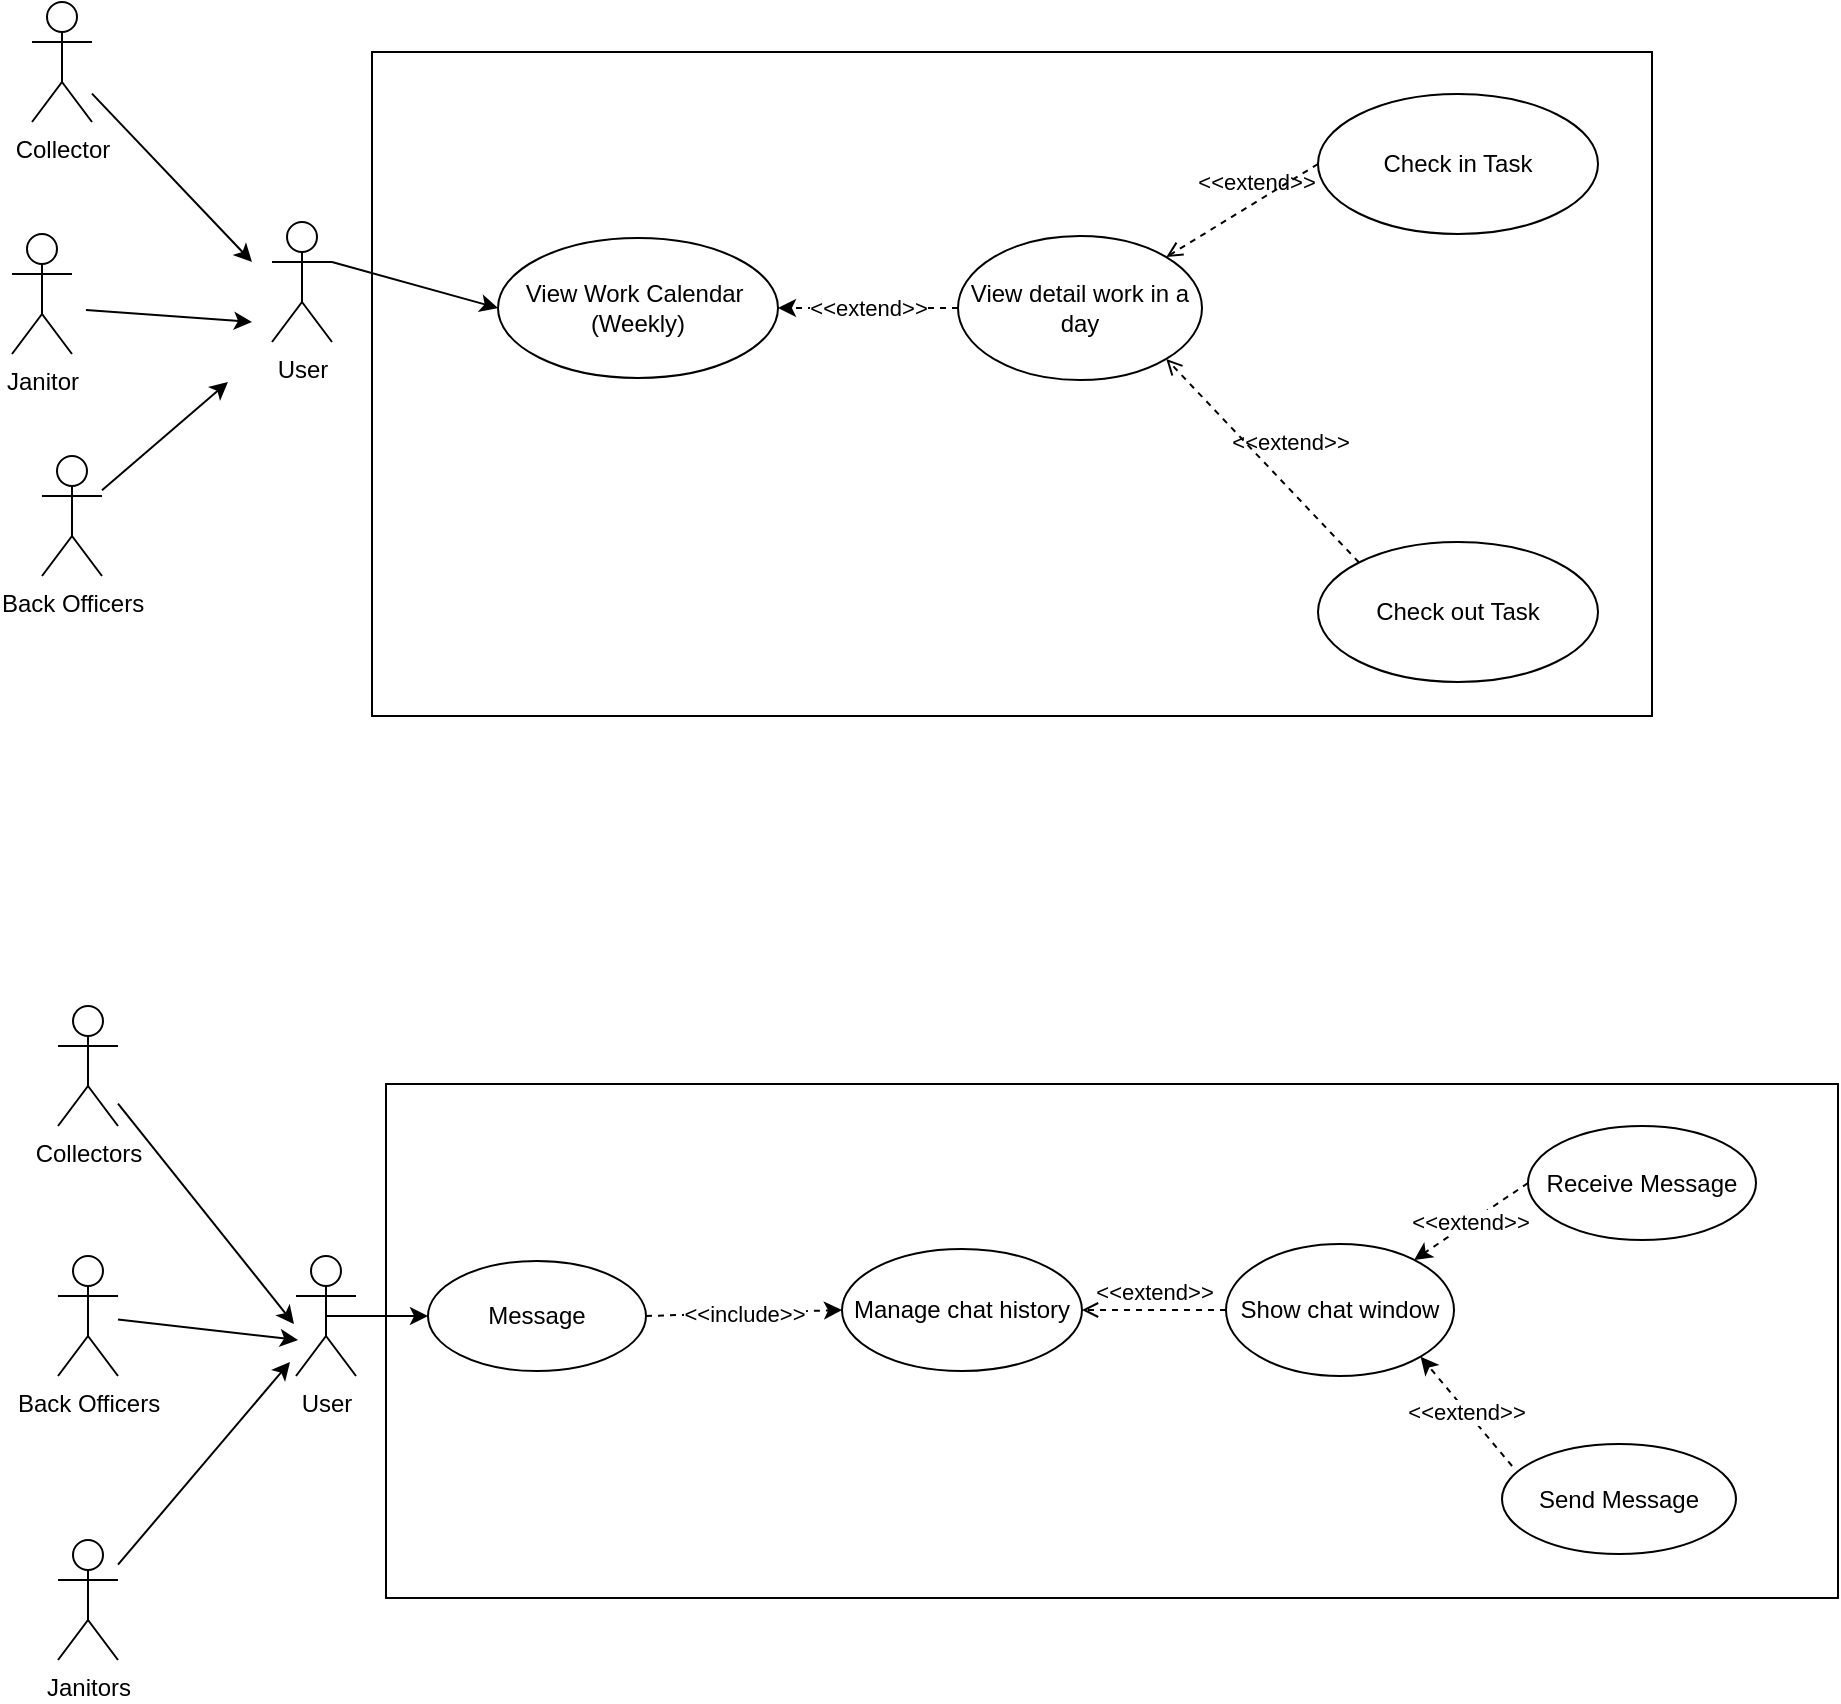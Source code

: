 <mxfile version="20.4.0" type="github">
  <diagram id="morUU9cmWAKuv26tPhOT" name="Page-1">
    <mxGraphModel dx="2062" dy="1122" grid="0" gridSize="10" guides="1" tooltips="1" connect="1" arrows="1" fold="1" page="1" pageScale="1" pageWidth="850" pageHeight="1100" math="0" shadow="0">
      <root>
        <mxCell id="0" />
        <mxCell id="1" parent="0" />
        <mxCell id="6g6HjUsRQfOjPdALg57s-23" value="" style="rounded=0;whiteSpace=wrap;html=1;" parent="1" vertex="1">
          <mxGeometry x="197" y="671" width="726" height="257" as="geometry" />
        </mxCell>
        <mxCell id="KAvdYZoepcuMUja05QPj-29" value="" style="rounded=0;whiteSpace=wrap;html=1;" parent="1" vertex="1">
          <mxGeometry x="190" y="155" width="640" height="332" as="geometry" />
        </mxCell>
        <mxCell id="r7qlhUp3-8EhurvDB-x7-3" value="User" style="shape=umlActor;verticalLabelPosition=bottom;verticalAlign=top;html=1;" parent="1" vertex="1">
          <mxGeometry x="140" y="240" width="30" height="60" as="geometry" />
        </mxCell>
        <mxCell id="r7qlhUp3-8EhurvDB-x7-14" value="View Work Calendar&amp;nbsp;&lt;br&gt;(Weekly)" style="ellipse;whiteSpace=wrap;html=1;" parent="1" vertex="1">
          <mxGeometry x="253" y="248" width="140" height="70" as="geometry" />
        </mxCell>
        <mxCell id="KAvdYZoepcuMUja05QPj-5" value="" style="endArrow=classic;html=1;rounded=0;exitX=1;exitY=0.333;exitDx=0;exitDy=0;exitPerimeter=0;entryX=0;entryY=0.5;entryDx=0;entryDy=0;" parent="1" source="r7qlhUp3-8EhurvDB-x7-3" target="r7qlhUp3-8EhurvDB-x7-14" edge="1">
          <mxGeometry width="50" height="50" relative="1" as="geometry">
            <mxPoint x="200" y="260" as="sourcePoint" />
            <mxPoint x="275.072" y="287.684" as="targetPoint" />
          </mxGeometry>
        </mxCell>
        <mxCell id="KAvdYZoepcuMUja05QPj-16" value="Collector" style="shape=umlActor;verticalLabelPosition=bottom;verticalAlign=top;html=1;" parent="1" vertex="1">
          <mxGeometry x="20" y="130" width="30" height="60" as="geometry" />
        </mxCell>
        <mxCell id="KAvdYZoepcuMUja05QPj-17" value="Janitor" style="shape=umlActor;verticalLabelPosition=bottom;verticalAlign=top;html=1;" parent="1" vertex="1">
          <mxGeometry x="10" y="246" width="30" height="60" as="geometry" />
        </mxCell>
        <mxCell id="KAvdYZoepcuMUja05QPj-19" value="" style="endArrow=classic;html=1;rounded=0;" parent="1" source="KAvdYZoepcuMUja05QPj-16" edge="1">
          <mxGeometry width="50" height="50" relative="1" as="geometry">
            <mxPoint x="70" y="200" as="sourcePoint" />
            <mxPoint x="130" y="260" as="targetPoint" />
          </mxGeometry>
        </mxCell>
        <mxCell id="KAvdYZoepcuMUja05QPj-20" value="" style="endArrow=classic;html=1;rounded=0;" parent="1" edge="1">
          <mxGeometry width="50" height="50" relative="1" as="geometry">
            <mxPoint x="47" y="284" as="sourcePoint" />
            <mxPoint x="130" y="290" as="targetPoint" />
          </mxGeometry>
        </mxCell>
        <mxCell id="KAvdYZoepcuMUja05QPj-21" value="Check in Task" style="ellipse;whiteSpace=wrap;html=1;" parent="1" vertex="1">
          <mxGeometry x="663" y="176" width="140" height="70" as="geometry" />
        </mxCell>
        <mxCell id="KAvdYZoepcuMUja05QPj-23" value="Check out Task" style="ellipse;whiteSpace=wrap;html=1;" parent="1" vertex="1">
          <mxGeometry x="663" y="400" width="140" height="70" as="geometry" />
        </mxCell>
        <mxCell id="KAvdYZoepcuMUja05QPj-30" style="edgeStyle=orthogonalEdgeStyle;rounded=0;orthogonalLoop=1;jettySize=auto;html=1;exitX=0.5;exitY=1;exitDx=0;exitDy=0;" parent="1" source="KAvdYZoepcuMUja05QPj-29" target="KAvdYZoepcuMUja05QPj-29" edge="1">
          <mxGeometry relative="1" as="geometry" />
        </mxCell>
        <mxCell id="6g6HjUsRQfOjPdALg57s-2" value="&amp;lt;&amp;lt;extend&amp;gt;&amp;gt;" style="html=1;verticalAlign=bottom;labelBackgroundColor=none;endArrow=open;endFill=0;dashed=1;rounded=0;exitX=0;exitY=0.5;exitDx=0;exitDy=0;entryX=1;entryY=0;entryDx=0;entryDy=0;" parent="1" source="KAvdYZoepcuMUja05QPj-21" target="qaKXl99gpySLwLDXyeAa-1" edge="1">
          <mxGeometry x="-0.196" y="-1" width="160" relative="1" as="geometry">
            <mxPoint x="219" y="367" as="sourcePoint" />
            <mxPoint x="561" y="286" as="targetPoint" />
            <mxPoint as="offset" />
          </mxGeometry>
        </mxCell>
        <mxCell id="6g6HjUsRQfOjPdALg57s-3" value="&amp;lt;&amp;lt;extend&amp;gt;&amp;gt;" style="html=1;verticalAlign=bottom;labelBackgroundColor=none;endArrow=open;endFill=0;dashed=1;rounded=0;exitX=0;exitY=0;exitDx=0;exitDy=0;entryX=1;entryY=1;entryDx=0;entryDy=0;" parent="1" source="KAvdYZoepcuMUja05QPj-23" target="qaKXl99gpySLwLDXyeAa-1" edge="1">
          <mxGeometry x="-0.133" y="-10" width="160" relative="1" as="geometry">
            <mxPoint x="237" y="367" as="sourcePoint" />
            <mxPoint x="550" y="364" as="targetPoint" />
            <mxPoint as="offset" />
          </mxGeometry>
        </mxCell>
        <mxCell id="6g6HjUsRQfOjPdALg57s-4" value="Collectors" style="shape=umlActor;verticalLabelPosition=bottom;verticalAlign=top;html=1;" parent="1" vertex="1">
          <mxGeometry x="33" y="632" width="30" height="60" as="geometry" />
        </mxCell>
        <mxCell id="6g6HjUsRQfOjPdALg57s-5" value="Back Officers" style="shape=umlActor;verticalLabelPosition=bottom;verticalAlign=top;html=1;" parent="1" vertex="1">
          <mxGeometry x="33" y="757" width="30" height="60" as="geometry" />
        </mxCell>
        <mxCell id="6g6HjUsRQfOjPdALg57s-6" value="Janitors" style="shape=umlActor;verticalLabelPosition=bottom;verticalAlign=top;html=1;" parent="1" vertex="1">
          <mxGeometry x="33" y="899" width="30" height="60" as="geometry" />
        </mxCell>
        <mxCell id="6g6HjUsRQfOjPdALg57s-7" value="User" style="shape=umlActor;verticalLabelPosition=bottom;verticalAlign=top;html=1;" parent="1" vertex="1">
          <mxGeometry x="152" y="757" width="30" height="60" as="geometry" />
        </mxCell>
        <mxCell id="6g6HjUsRQfOjPdALg57s-8" value="" style="endArrow=classic;html=1;rounded=0;" parent="1" source="6g6HjUsRQfOjPdALg57s-4" edge="1">
          <mxGeometry width="50" height="50" relative="1" as="geometry">
            <mxPoint x="137" y="655" as="sourcePoint" />
            <mxPoint x="151" y="791" as="targetPoint" />
          </mxGeometry>
        </mxCell>
        <mxCell id="6g6HjUsRQfOjPdALg57s-9" value="" style="endArrow=classic;html=1;rounded=0;" parent="1" source="6g6HjUsRQfOjPdALg57s-5" edge="1">
          <mxGeometry width="50" height="50" relative="1" as="geometry">
            <mxPoint x="399" y="818" as="sourcePoint" />
            <mxPoint x="153" y="799" as="targetPoint" />
          </mxGeometry>
        </mxCell>
        <mxCell id="6g6HjUsRQfOjPdALg57s-10" value="" style="endArrow=classic;html=1;rounded=0;" parent="1" source="6g6HjUsRQfOjPdALg57s-6" edge="1">
          <mxGeometry width="50" height="50" relative="1" as="geometry">
            <mxPoint x="399" y="818" as="sourcePoint" />
            <mxPoint x="149" y="810" as="targetPoint" />
          </mxGeometry>
        </mxCell>
        <mxCell id="6g6HjUsRQfOjPdALg57s-12" value="Receive Message" style="ellipse;whiteSpace=wrap;html=1;" parent="1" vertex="1">
          <mxGeometry x="768" y="692" width="114" height="57" as="geometry" />
        </mxCell>
        <mxCell id="6g6HjUsRQfOjPdALg57s-13" value="Send Message" style="ellipse;whiteSpace=wrap;html=1;" parent="1" vertex="1">
          <mxGeometry x="755" y="851" width="117" height="55" as="geometry" />
        </mxCell>
        <mxCell id="6g6HjUsRQfOjPdALg57s-15" value="Show chat window" style="ellipse;whiteSpace=wrap;html=1;" parent="1" vertex="1">
          <mxGeometry x="617" y="751" width="114" height="66" as="geometry" />
        </mxCell>
        <mxCell id="6g6HjUsRQfOjPdALg57s-16" value="Manage chat history" style="ellipse;whiteSpace=wrap;html=1;" parent="1" vertex="1">
          <mxGeometry x="425" y="753.5" width="120" height="61" as="geometry" />
        </mxCell>
        <mxCell id="6g6HjUsRQfOjPdALg57s-22" value="&amp;lt;&amp;lt;extend&amp;gt;&amp;gt;" style="html=1;verticalAlign=bottom;labelBackgroundColor=none;endArrow=open;endFill=0;dashed=1;rounded=0;exitX=0;exitY=0.5;exitDx=0;exitDy=0;entryX=1;entryY=0.5;entryDx=0;entryDy=0;" parent="1" source="6g6HjUsRQfOjPdALg57s-15" target="6g6HjUsRQfOjPdALg57s-16" edge="1">
          <mxGeometry width="160" relative="1" as="geometry">
            <mxPoint x="344" y="817" as="sourcePoint" />
            <mxPoint x="504" y="817" as="targetPoint" />
          </mxGeometry>
        </mxCell>
        <mxCell id="pgsXoSgavxvvVbd63I5S-4" value="Message" style="ellipse;whiteSpace=wrap;html=1;" parent="1" vertex="1">
          <mxGeometry x="218" y="759.5" width="109" height="55" as="geometry" />
        </mxCell>
        <mxCell id="pgsXoSgavxvvVbd63I5S-5" value="" style="endArrow=classic;html=1;rounded=0;exitX=0.5;exitY=0.5;exitDx=0;exitDy=0;exitPerimeter=0;entryX=0;entryY=0.5;entryDx=0;entryDy=0;" parent="1" source="6g6HjUsRQfOjPdALg57s-7" target="pgsXoSgavxvvVbd63I5S-4" edge="1">
          <mxGeometry width="50" height="50" relative="1" as="geometry">
            <mxPoint x="399" y="589" as="sourcePoint" />
            <mxPoint x="449" y="539" as="targetPoint" />
          </mxGeometry>
        </mxCell>
        <mxCell id="pgsXoSgavxvvVbd63I5S-7" value="&amp;lt;&amp;lt;include&amp;gt;&amp;gt;" style="endArrow=classic;html=1;rounded=0;exitX=1;exitY=0.5;exitDx=0;exitDy=0;entryX=0;entryY=0.5;entryDx=0;entryDy=0;dashed=1;" parent="1" source="pgsXoSgavxvvVbd63I5S-4" target="6g6HjUsRQfOjPdALg57s-16" edge="1">
          <mxGeometry width="50" height="50" relative="1" as="geometry">
            <mxPoint x="399" y="589" as="sourcePoint" />
            <mxPoint x="449" y="539" as="targetPoint" />
          </mxGeometry>
        </mxCell>
        <mxCell id="pgsXoSgavxvvVbd63I5S-9" value="&amp;lt;&amp;lt;extend&amp;gt;&amp;gt;" style="endArrow=classic;html=1;rounded=0;dashed=1;exitX=0;exitY=0.5;exitDx=0;exitDy=0;" parent="1" source="6g6HjUsRQfOjPdALg57s-12" target="6g6HjUsRQfOjPdALg57s-15" edge="1">
          <mxGeometry width="50" height="50" relative="1" as="geometry">
            <mxPoint x="399" y="589" as="sourcePoint" />
            <mxPoint x="449" y="539" as="targetPoint" />
          </mxGeometry>
        </mxCell>
        <mxCell id="pgsXoSgavxvvVbd63I5S-10" value="&amp;lt;&amp;lt;extend&amp;gt;&amp;gt;" style="endArrow=classic;html=1;rounded=0;dashed=1;exitX=0.043;exitY=0.2;exitDx=0;exitDy=0;exitPerimeter=0;entryX=1;entryY=1;entryDx=0;entryDy=0;" parent="1" source="6g6HjUsRQfOjPdALg57s-13" target="6g6HjUsRQfOjPdALg57s-15" edge="1">
          <mxGeometry width="50" height="50" relative="1" as="geometry">
            <mxPoint x="399" y="589" as="sourcePoint" />
            <mxPoint x="449" y="539" as="targetPoint" />
          </mxGeometry>
        </mxCell>
        <mxCell id="qaKXl99gpySLwLDXyeAa-1" value="View detail work in a day" style="ellipse;whiteSpace=wrap;html=1;" vertex="1" parent="1">
          <mxGeometry x="483" y="247" width="122" height="72" as="geometry" />
        </mxCell>
        <mxCell id="qaKXl99gpySLwLDXyeAa-3" value="&amp;lt;&amp;lt;extend&amp;gt;&amp;gt;" style="endArrow=classic;html=1;rounded=0;exitX=0;exitY=0.5;exitDx=0;exitDy=0;entryX=1;entryY=0.5;entryDx=0;entryDy=0;dashed=1;" edge="1" parent="1" source="qaKXl99gpySLwLDXyeAa-1" target="r7qlhUp3-8EhurvDB-x7-14">
          <mxGeometry width="50" height="50" relative="1" as="geometry">
            <mxPoint x="60" y="390" as="sourcePoint" />
            <mxPoint x="140" y="300" as="targetPoint" />
          </mxGeometry>
        </mxCell>
        <mxCell id="qaKXl99gpySLwLDXyeAa-4" value="Back Officers" style="shape=umlActor;verticalLabelPosition=bottom;verticalAlign=top;html=1;" vertex="1" parent="1">
          <mxGeometry x="25" y="357" width="30" height="60" as="geometry" />
        </mxCell>
        <mxCell id="qaKXl99gpySLwLDXyeAa-5" value="" style="endArrow=classic;html=1;rounded=0;" edge="1" parent="1" source="qaKXl99gpySLwLDXyeAa-4">
          <mxGeometry width="50" height="50" relative="1" as="geometry">
            <mxPoint x="424" y="505" as="sourcePoint" />
            <mxPoint x="118" y="320" as="targetPoint" />
          </mxGeometry>
        </mxCell>
      </root>
    </mxGraphModel>
  </diagram>
</mxfile>
